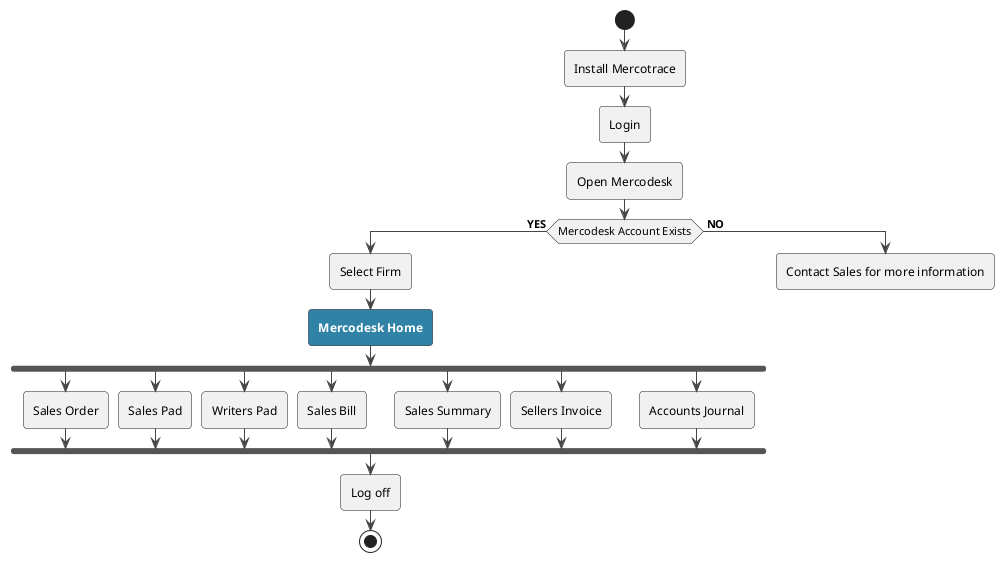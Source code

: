 @startuml
<style>
     ' define a new style, using CSS class syntax
     .appStyle {
        BackGroundColor #3083A7
        FontColor White
        FontStyle Bold
     }
</style>
!theme vibrant

start
 :Install Mercotrace;
:Login;
:Open Mercodesk;

if (Mercodesk Account Exists) then (<b> YES)
   :Select Firm;
   label home
   <<appStyle>>:Mercodesk Home;
   fork
    :Sales Order;

   fork again
    :Sales Pad;

   fork again
    :Writers Pad;

   fork again
    :Sales Bill;

   fork again
    :Sales Summary;

   fork again
    :Sellers Invoice;

   fork again
    :Accounts Journal;

   end fork
   :Log off;
   stop
else (<b> NO)
   :Contact Sales for more information;
   kill
endif

@enduml
